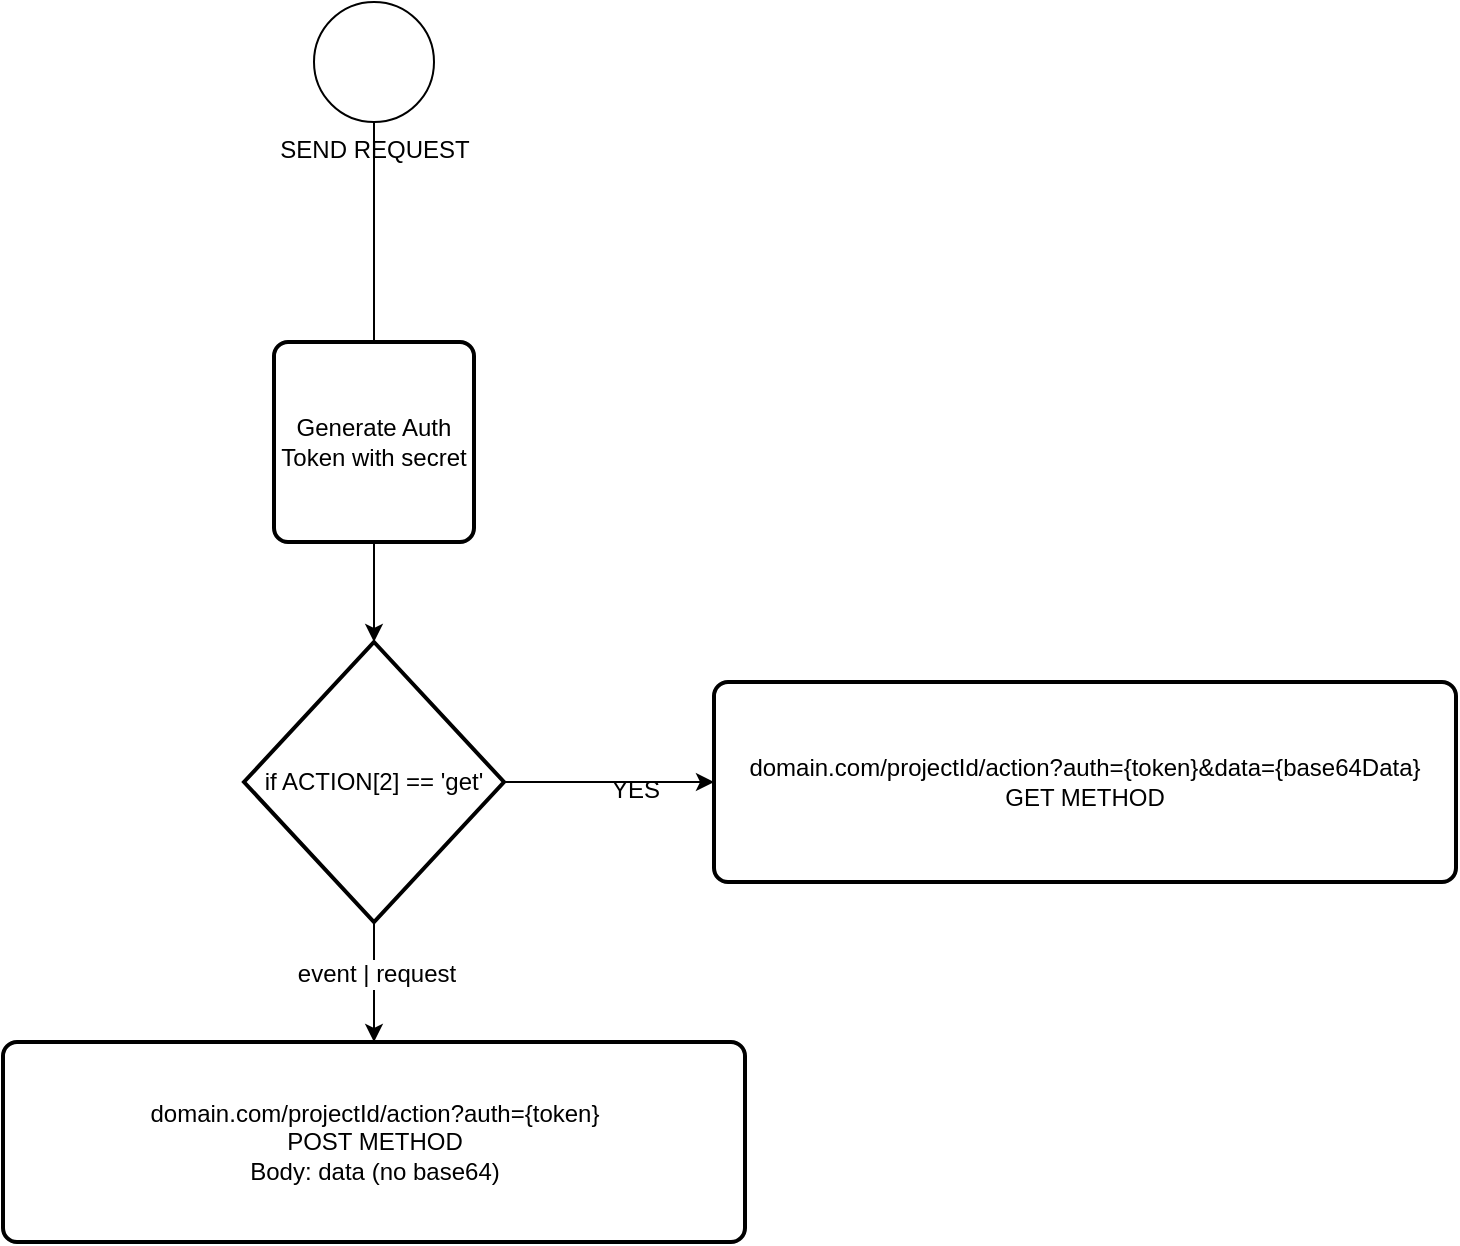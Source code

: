 <mxfile version="12.2.4" pages="1"><diagram id="PoX0vzW2jxAPJslmA2i5" name="Page-1"><mxGraphModel dx="818" dy="1002" grid="1" gridSize="10" guides="1" tooltips="1" connect="1" arrows="1" fold="1" page="0" pageScale="1" pageWidth="850" pageHeight="1100" math="0" shadow="0"><root><mxCell id="0"/><mxCell id="1" parent="0"/><mxCell id="4" style="edgeStyle=orthogonalEdgeStyle;rounded=0;orthogonalLoop=1;jettySize=auto;html=1;" parent="1" source="2" target="3" edge="1"><mxGeometry relative="1" as="geometry"/></mxCell><mxCell id="2" value="SEND REQUEST" style="verticalLabelPosition=bottom;verticalAlign=top;html=1;shape=mxgraph.flowchart.on-page_reference;" parent="1" vertex="1"><mxGeometry x="350" y="-110" width="60" height="60" as="geometry"/></mxCell><mxCell id="6" style="edgeStyle=orthogonalEdgeStyle;rounded=0;orthogonalLoop=1;jettySize=auto;html=1;" parent="1" source="3" target="5" edge="1"><mxGeometry relative="1" as="geometry"/></mxCell><mxCell id="9" style="edgeStyle=orthogonalEdgeStyle;rounded=0;orthogonalLoop=1;jettySize=auto;html=1;" parent="1" source="3" target="7" edge="1"><mxGeometry relative="1" as="geometry"/></mxCell><mxCell id="10" value="event | request" style="text;html=1;resizable=0;points=[];align=center;verticalAlign=middle;labelBackgroundColor=#ffffff;" parent="9" vertex="1" connectable="0"><mxGeometry x="-0.127" y="1" relative="1" as="geometry"><mxPoint as="offset"/></mxGeometry></mxCell><mxCell id="3" value="if ACTION[2] == 'get'" style="strokeWidth=2;html=1;shape=mxgraph.flowchart.decision;whiteSpace=wrap;" parent="1" vertex="1"><mxGeometry x="315" y="210" width="130" height="140" as="geometry"/></mxCell><mxCell id="5" value="domain.com/projectId/action?auth={token}&amp;amp;data={base64Data}&lt;br&gt;GET METHOD" style="rounded=1;whiteSpace=wrap;html=1;absoluteArcSize=1;arcSize=14;strokeWidth=2;" parent="1" vertex="1"><mxGeometry x="550" y="230" width="371" height="100" as="geometry"/></mxCell><mxCell id="7" value="domain.com/projectId/action?auth={token}&lt;br&gt;POST METHOD&lt;br&gt;Body: data (no base64)" style="rounded=1;whiteSpace=wrap;html=1;absoluteArcSize=1;arcSize=14;strokeWidth=2;" parent="1" vertex="1"><mxGeometry x="194.5" y="410" width="371" height="100" as="geometry"/></mxCell><mxCell id="8" value="YES" style="text;html=1;resizable=0;points=[];autosize=1;align=left;verticalAlign=top;spacingTop=-4;" parent="1" vertex="1"><mxGeometry x="497" y="274" width="40" height="20" as="geometry"/></mxCell><mxCell id="11" value="Generate Auth Token with secret" style="rounded=1;whiteSpace=wrap;html=1;absoluteArcSize=1;arcSize=14;strokeWidth=2;" parent="1" vertex="1"><mxGeometry x="330" y="60" width="100" height="100" as="geometry"/></mxCell></root></mxGraphModel></diagram></mxfile>